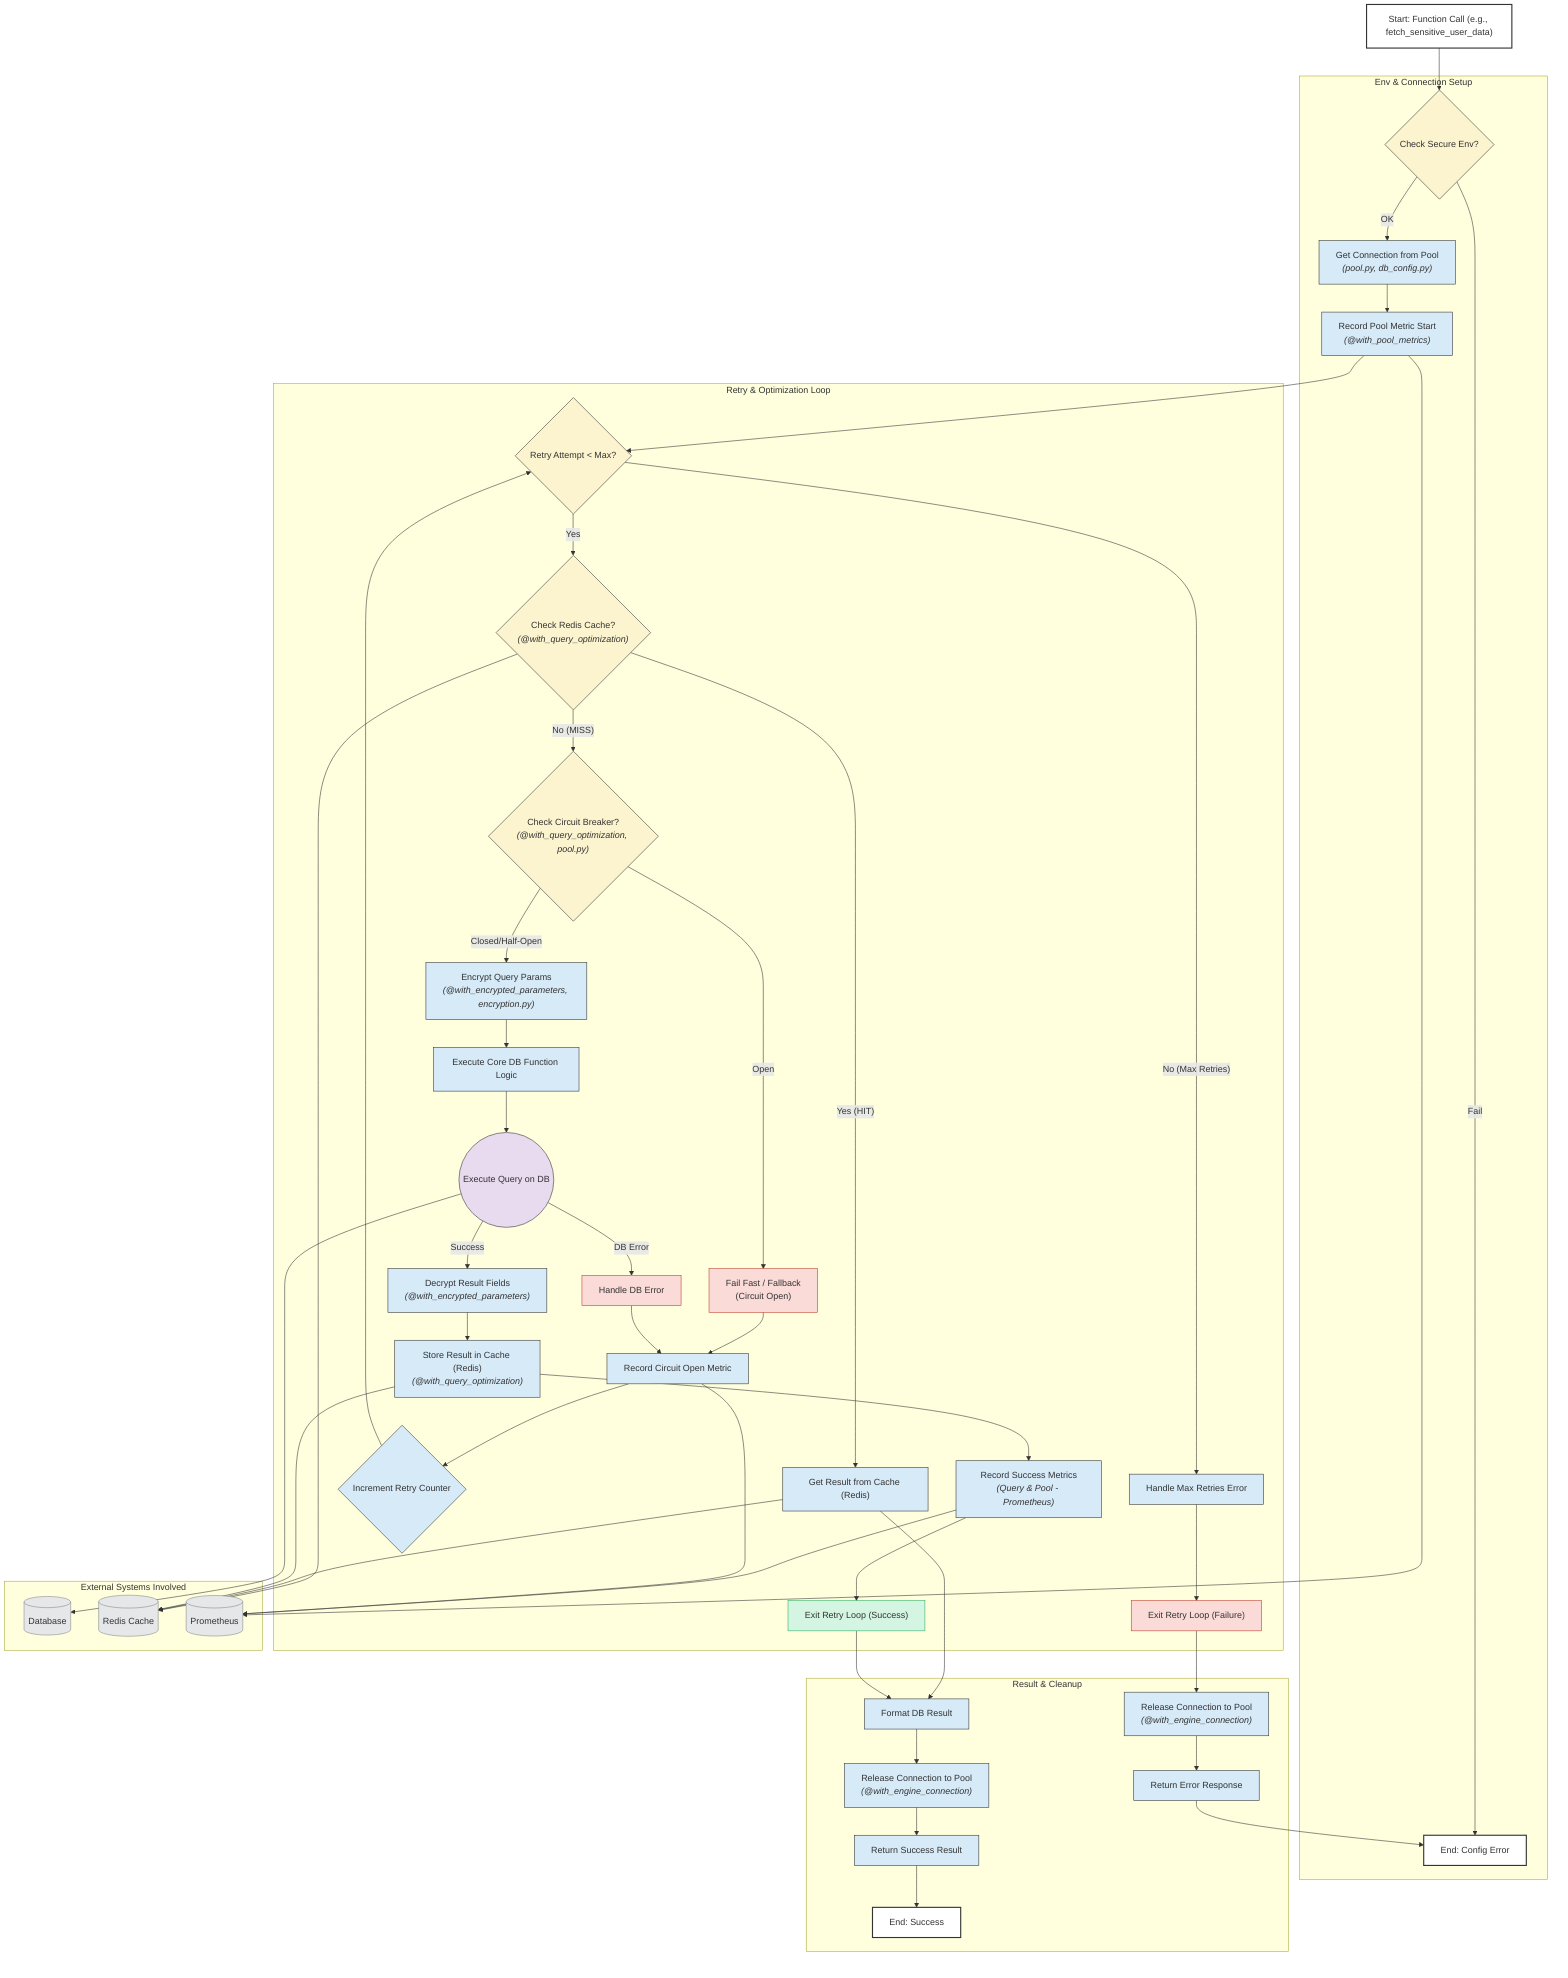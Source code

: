 graph TD
    A["Start: Function Call (e.g., fetch_sensitive_user_data)"] --> B{"Check Secure Env?"};

    subgraph Env & Connection Setup
        B -- OK --> C["Get Connection from Pool<br/><i>(pool.py, db_config.py)</i>"];
        B -- Fail --> Z_ERR["End: Config Error"];
        C --> D["Record Pool Metric Start<br/><i>(@with_pool_metrics)</i>"];
    end

    subgraph Retry & Optimization Loop
        D --> E{"Retry Attempt < Max?"};
        E -- Yes --> F{"Check Redis Cache?<br/><i>(@with_query_optimization)</i>"};
        E -- No (Max Retries) --> G["Handle Max Retries Error"];

        F -- Yes (HIT) --> H["Get Result from Cache (Redis)"];
        F -- No (MISS) --> I{"Check Circuit Breaker?<br/><i>(@with_query_optimization, pool.py)</i>"};

        I -- Open --> J["Fail Fast / Fallback<br/>(Circuit Open)"];
        I -- Closed/Half-Open --> K["Encrypt Query Params<br/><i>(@with_encrypted_parameters, encryption.py)</i>"];

        K --> L["Execute Core DB Function Logic"];
        L --> M(("Execute Query on DB"));

        M -- Success --> N["Decrypt Result Fields<br/><i>(@with_encrypted_parameters)</i>"];
        M -- DB Error --> O["Handle DB Error"];

        N --> P["Store Result in Cache (Redis)<br/><i>(@with_query_optimization)</i>"];
        P --> Q["Record Success Metrics<br/><i>(Query & Pool - Prometheus)</i>"];
        Q --> R["Exit Retry Loop (Success)"];

        J --> S["Record Circuit Open Metric"];
        O --> S;
        S --> T{"Increment Retry Counter"};
        T --> E;

        G --> R_ERR["Exit Retry Loop (Failure)"];
    end

    subgraph Result & Cleanup
        H --> R_Success["Format Cached Result"];
        R --> R_Success["Format DB Result"];

        R_Success --> U["Release Connection to Pool<br/><i>(@with_engine_connection)</i>"];
        U --> V["Return Success Result"];
        V --> Z_OK["End: Success"];

        R_ERR --> U_ERR["Release Connection to Pool<br/><i>(@with_engine_connection)</i>"];
        U_ERR --> V_ERR["Return Error Response"];
        V_ERR --> Z_ERR;
    end

    subgraph External Systems Involved
      DB[("Database")];
      Cache[("Redis Cache")];
      Metrics[("Prometheus")];
    end

    M --> DB;
    F --> Cache;
    H --> Cache;
    P --> Cache;
    D --> Metrics;
    Q --> Metrics;
    S --> Metrics;

    classDef process fill:#D6EAF8,stroke:#333,stroke-width:1px,color:#333333;
    classDef decision fill:#FCF3CF,stroke:#333,stroke-width:1px,color:#333333;
    classDef io fill:#E8DAEF,stroke:#333,stroke-width:1px,color:#333333;
    classDef error fill:#FADBD8,stroke:#C0392B,stroke-width:1px,color:#333333;
    classDef success fill:#D5F5E3,stroke:#27AE60,stroke-width:1px,color:#333333;
    classDef external fill:#E5E7E9,stroke:#888,stroke-width:1px,color:#333333;
    classDef startend fill:#FFFFFF,stroke:#333,stroke-width:2px,color:#333333;

    class A,Z_OK,Z_ERR startend;
    class C,D,G,H,K,L,N,P,Q,S,T,U,V,U_ERR,V_ERR,R_Success process;
    class B,E,F,I decision;
    class M io;
    class J,O,R_ERR error;
    class R success;
    class DB,Cache,Metrics external;